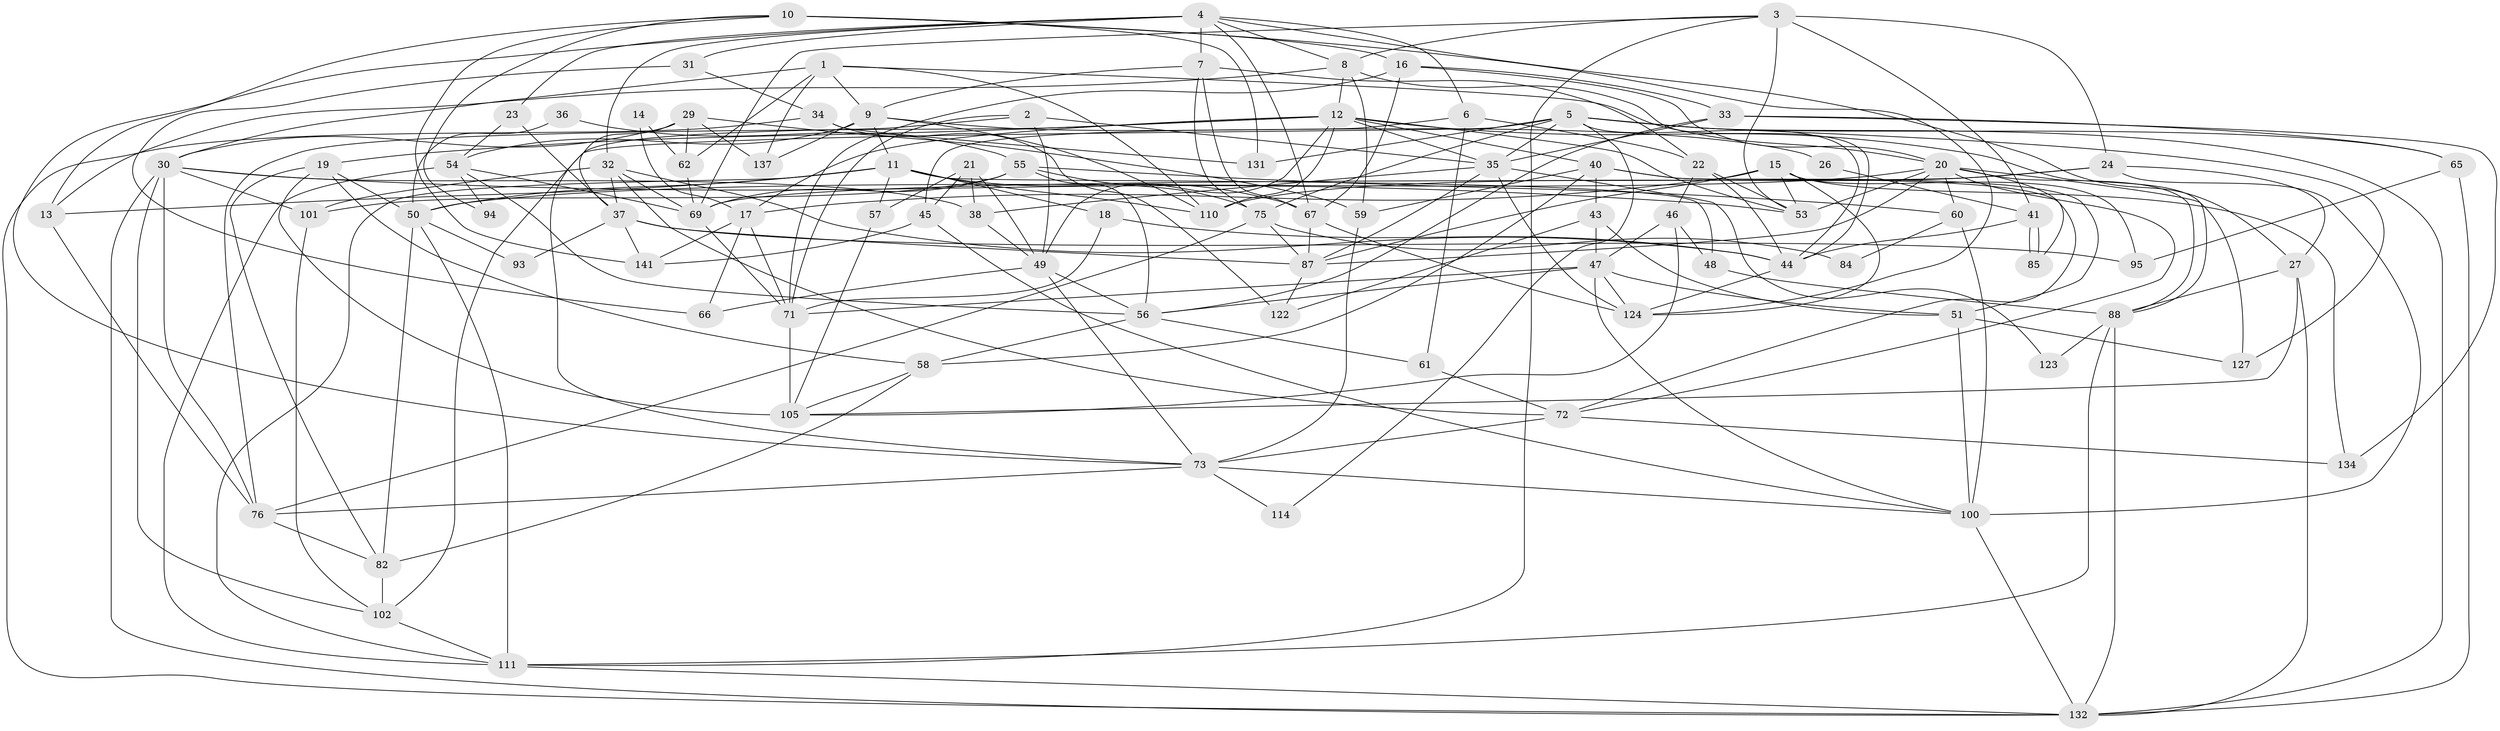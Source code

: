 // Generated by graph-tools (version 1.1) at 2025/24/03/03/25 07:24:01]
// undirected, 90 vertices, 230 edges
graph export_dot {
graph [start="1"]
  node [color=gray90,style=filled];
  1 [super="+91"];
  2;
  3 [super="+142"];
  4 [super="+138"];
  5 [super="+116"];
  6;
  7 [super="+115"];
  8 [super="+25"];
  9 [super="+125"];
  10 [super="+106"];
  11 [super="+79"];
  12 [super="+98"];
  13 [super="+89"];
  14;
  15 [super="+136"];
  16 [super="+133"];
  17 [super="+78"];
  18;
  19 [super="+117"];
  20 [super="+28"];
  21 [super="+108"];
  22 [super="+103"];
  23;
  24 [super="+64"];
  26;
  27 [super="+121"];
  29 [super="+63"];
  30 [super="+143"];
  31;
  32 [super="+140"];
  33 [super="+52"];
  34 [super="+83"];
  35 [super="+77"];
  36;
  37 [super="+39"];
  38 [super="+129"];
  40 [super="+42"];
  41 [super="+96"];
  43 [super="+97"];
  44 [super="+68"];
  45 [super="+112"];
  46;
  47 [super="+104"];
  48;
  49 [super="+70"];
  50 [super="+92"];
  51 [super="+74"];
  53 [super="+80"];
  54 [super="+90"];
  55 [super="+130"];
  56 [super="+109"];
  57;
  58 [super="+81"];
  59;
  60;
  61;
  62 [super="+119"];
  65;
  66;
  67 [super="+128"];
  69 [super="+126"];
  71 [super="+145"];
  72;
  73 [super="+99"];
  75 [super="+107"];
  76;
  82 [super="+86"];
  84;
  85;
  87 [super="+120"];
  88 [super="+113"];
  93;
  94;
  95 [super="+139"];
  100;
  101;
  102;
  105;
  110;
  111 [super="+118"];
  114;
  122;
  123;
  124 [super="+135"];
  127;
  131;
  132 [super="+144"];
  134;
  137;
  141;
  1 -- 110;
  1 -- 9;
  1 -- 20;
  1 -- 62;
  1 -- 137;
  1 -- 30;
  2 -- 73;
  2 -- 49;
  2 -- 71;
  2 -- 35;
  3 -- 53;
  3 -- 69;
  3 -- 111;
  3 -- 24;
  3 -- 41;
  3 -- 8;
  4 -- 6;
  4 -- 23;
  4 -- 8;
  4 -- 73;
  4 -- 27;
  4 -- 31;
  4 -- 7;
  4 -- 67;
  4 -- 32;
  5 -- 75;
  5 -- 127;
  5 -- 44;
  5 -- 65;
  5 -- 131;
  5 -- 114;
  5 -- 102;
  5 -- 35;
  5 -- 132;
  6 -- 61;
  6 -- 22;
  6 -- 45;
  7 -- 22;
  7 -- 67;
  7 -- 75;
  7 -- 9;
  8 -- 59;
  8 -- 13;
  8 -- 12;
  8 -- 44;
  9 -- 54;
  9 -- 110;
  9 -- 137;
  9 -- 26;
  9 -- 11;
  10 -- 16;
  10 -- 124;
  10 -- 141;
  10 -- 131;
  10 -- 94;
  10 -- 13;
  11 -- 18;
  11 -- 48;
  11 -- 50;
  11 -- 110;
  11 -- 111;
  11 -- 57;
  11 -- 67;
  11 -- 13;
  12 -- 110;
  12 -- 35;
  12 -- 49;
  12 -- 19 [weight=2];
  12 -- 40;
  12 -- 88;
  12 -- 76;
  12 -- 53;
  12 -- 17;
  13 -- 76;
  14 -- 62;
  14 -- 17;
  15 -- 87;
  15 -- 53;
  15 -- 17;
  15 -- 95;
  15 -- 124;
  15 -- 134;
  16 -- 71;
  16 -- 33;
  16 -- 20;
  16 -- 67;
  17 -- 141;
  17 -- 66;
  17 -- 71;
  18 -- 71;
  18 -- 44;
  19 -- 50;
  19 -- 82;
  19 -- 105;
  19 -- 58;
  20 -- 72;
  20 -- 60;
  20 -- 85;
  20 -- 87;
  20 -- 127;
  20 -- 88;
  20 -- 50;
  20 -- 53;
  21 -- 45;
  21 -- 57;
  21 -- 38;
  21 -- 49;
  22 -- 44;
  22 -- 46;
  22 -- 53;
  23 -- 37;
  23 -- 54;
  24 -- 110;
  24 -- 27;
  24 -- 100;
  24 -- 69;
  26 -- 41;
  27 -- 105;
  27 -- 132;
  27 -- 88;
  29 -- 59;
  29 -- 137;
  29 -- 62;
  29 -- 37;
  29 -- 30;
  30 -- 101;
  30 -- 102;
  30 -- 38;
  30 -- 76;
  30 -- 53;
  30 -- 132;
  31 -- 66;
  31 -- 34;
  32 -- 69;
  32 -- 44;
  32 -- 101;
  32 -- 37;
  32 -- 72;
  33 -- 65;
  33 -- 134;
  33 -- 35;
  33 -- 56;
  34 -- 132;
  34 -- 122;
  34 -- 131;
  35 -- 38;
  35 -- 123;
  35 -- 124;
  35 -- 87;
  36 -- 50;
  36 -- 55;
  37 -- 93;
  37 -- 95;
  37 -- 141;
  37 -- 87;
  38 -- 49;
  40 -- 72;
  40 -- 51 [weight=2];
  40 -- 58;
  40 -- 43;
  40 -- 59;
  41 -- 85;
  41 -- 85;
  41 -- 44;
  43 -- 122;
  43 -- 51;
  43 -- 47;
  44 -- 124;
  45 -- 141;
  45 -- 100;
  46 -- 48;
  46 -- 105;
  46 -- 47;
  47 -- 71;
  47 -- 56;
  47 -- 51;
  47 -- 100;
  47 -- 124;
  48 -- 88;
  49 -- 73;
  49 -- 66;
  49 -- 56;
  50 -- 82;
  50 -- 93;
  50 -- 111;
  51 -- 100;
  51 -- 127;
  54 -- 111;
  54 -- 94;
  54 -- 69;
  54 -- 56;
  55 -- 101;
  55 -- 69;
  55 -- 60;
  55 -- 56;
  55 -- 75;
  56 -- 58;
  56 -- 61;
  57 -- 105;
  58 -- 82;
  58 -- 105;
  59 -- 73;
  60 -- 84;
  60 -- 100;
  61 -- 72;
  62 -- 69;
  65 -- 95;
  65 -- 132;
  67 -- 124;
  67 -- 87;
  69 -- 71;
  71 -- 105;
  72 -- 134;
  72 -- 73;
  73 -- 76;
  73 -- 114;
  73 -- 100;
  75 -- 76;
  75 -- 84;
  75 -- 87;
  76 -- 82;
  82 -- 102;
  87 -- 122;
  88 -- 132;
  88 -- 123;
  88 -- 111;
  100 -- 132;
  101 -- 102;
  102 -- 111;
  111 -- 132;
}
